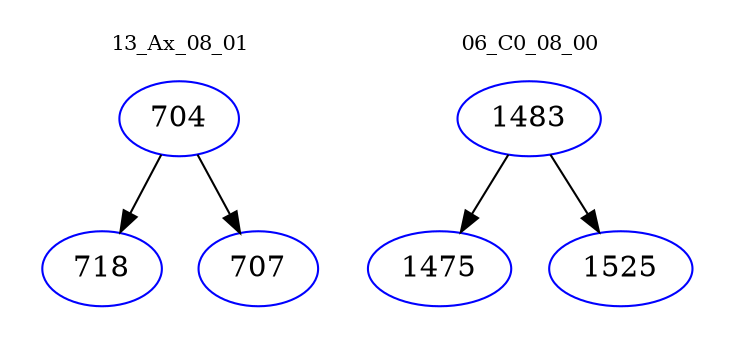 digraph{
subgraph cluster_0 {
color = white
label = "13_Ax_08_01";
fontsize=10;
T0_704 [label="704", color="blue"]
T0_704 -> T0_718 [color="black"]
T0_718 [label="718", color="blue"]
T0_704 -> T0_707 [color="black"]
T0_707 [label="707", color="blue"]
}
subgraph cluster_1 {
color = white
label = "06_C0_08_00";
fontsize=10;
T1_1483 [label="1483", color="blue"]
T1_1483 -> T1_1475 [color="black"]
T1_1475 [label="1475", color="blue"]
T1_1483 -> T1_1525 [color="black"]
T1_1525 [label="1525", color="blue"]
}
}
